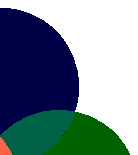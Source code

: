 beginfig(0)

color tomato;
tomato=(1, 0.388235294117647, 0.27843137254902);
path c[];
c1=fullcircle scaled 2cm shifted (.5cm*sqrt 3*dir -150);
c2=fullcircle scaled 2cm shifted (.5cm*sqrt 3*dir -30);
c3=fullcircle scaled 2cm shifted (.5cm*sqrt 3*dir 90);
c4=buildcycle(c1 rotatedabout((.5cm*sqrt 3*dir -150), 90), c2);
c5=buildcycle(c2, c3);
c6=buildcycle(c3, c1);
c7=buildcycle(c1, c2, c3);

fill c1 withcolor (redpart tomato, 0, 0);
fill c2 withcolor (0, greenpart tomato, 0);
fill c3 withcolor (0, 0, bluepart tomato);
fill c4 withcolor (redpart tomato, greenpart tomato, 0);
fill c5 withcolor (0, greenpart tomato, bluepart tomato);
fill c6 withcolor (redpart tomato, 0, bluepart tomato);
fill c7 withcolor tomato;

endfig
